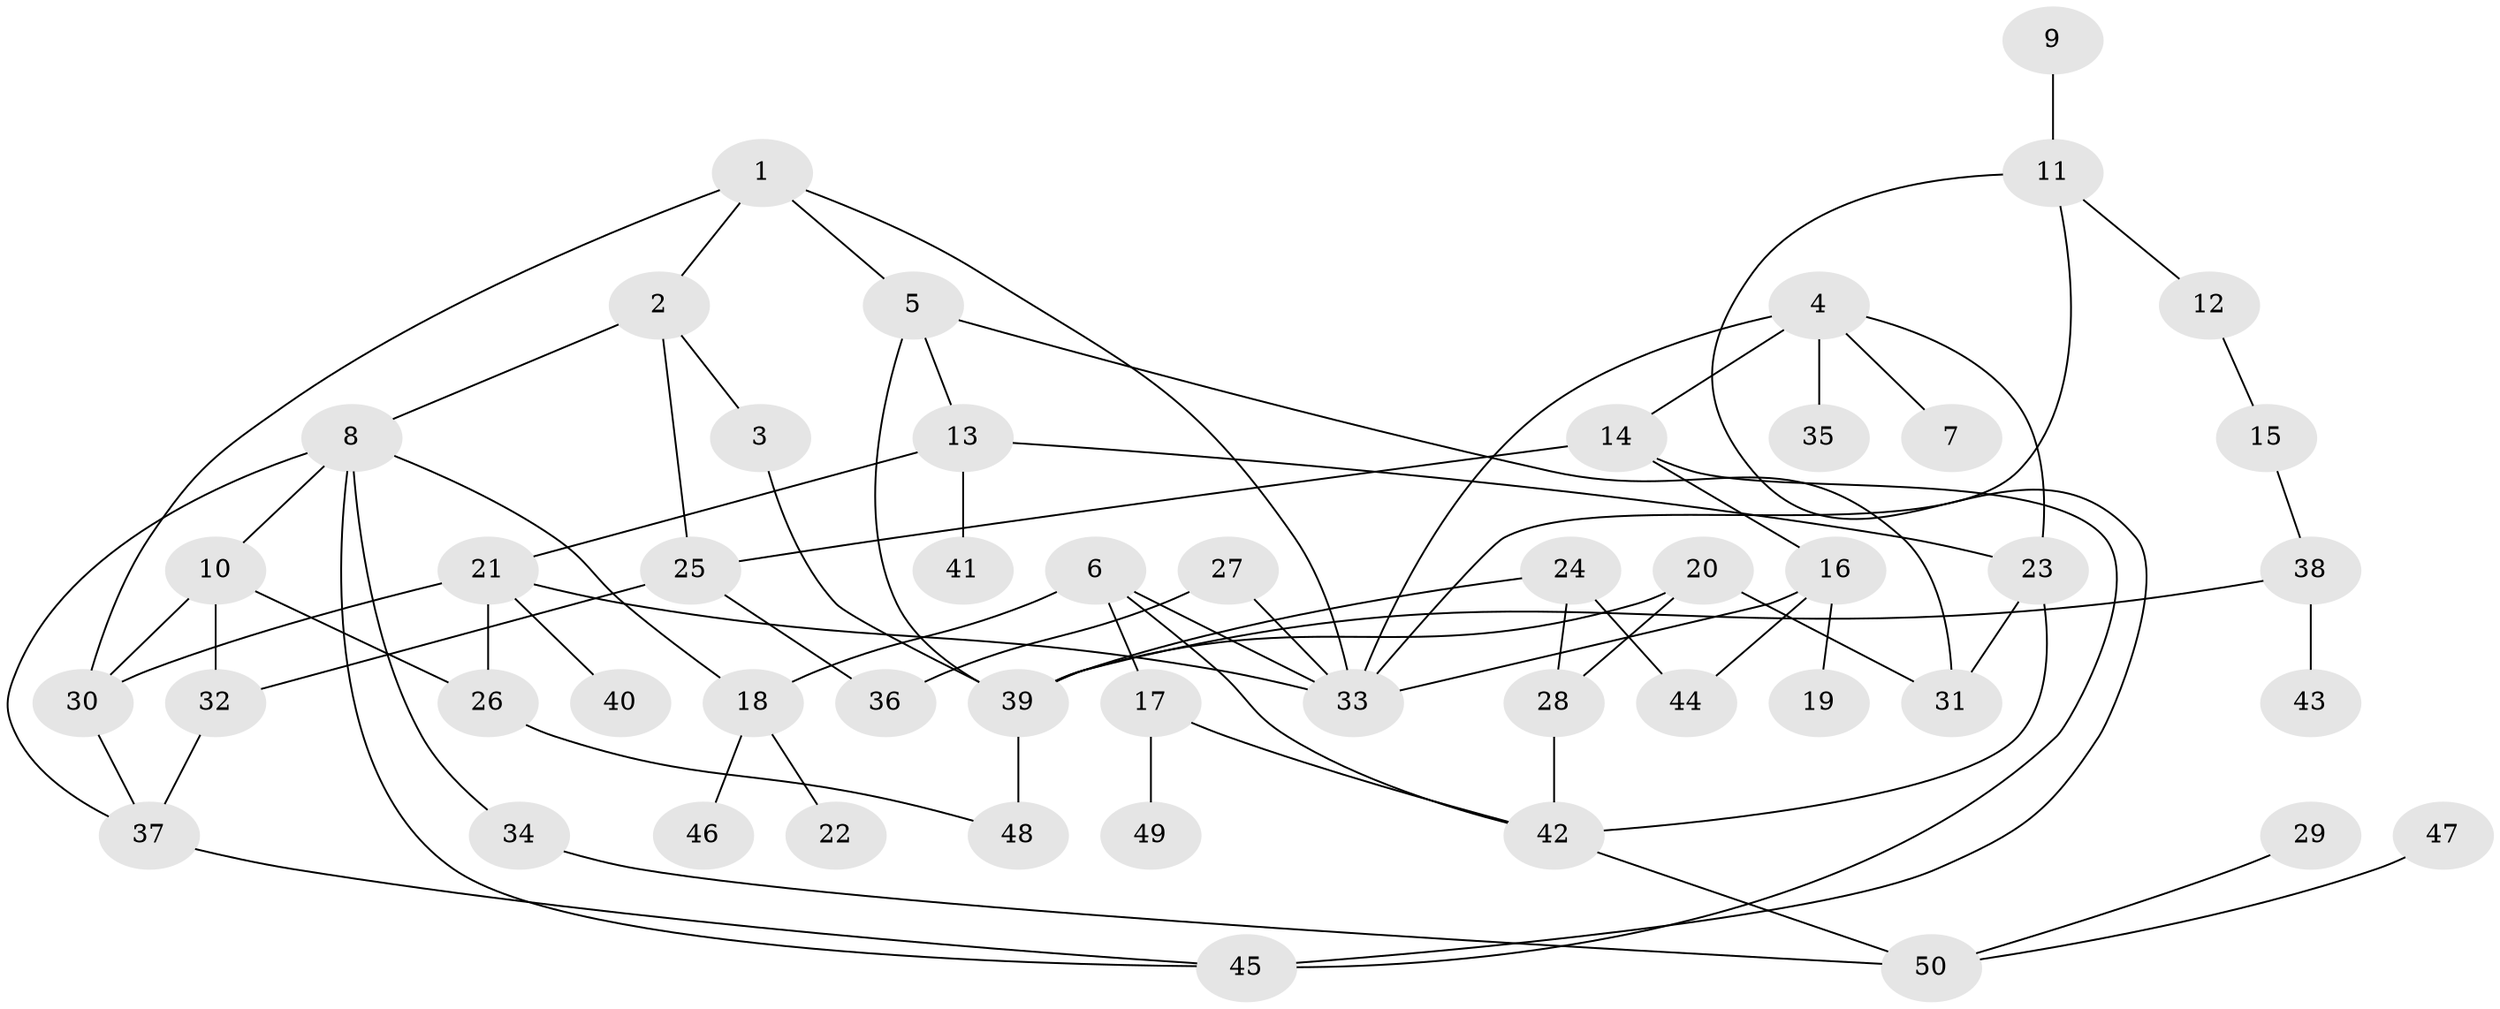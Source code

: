 // original degree distribution, {4: 0.17142857142857143, 5: 0.07142857142857142, 2: 0.2714285714285714, 3: 0.17142857142857143, 8: 0.014285714285714285, 1: 0.2571428571428571, 6: 0.02857142857142857, 7: 0.014285714285714285}
// Generated by graph-tools (version 1.1) at 2025/36/03/04/25 23:36:00]
// undirected, 50 vertices, 75 edges
graph export_dot {
  node [color=gray90,style=filled];
  1;
  2;
  3;
  4;
  5;
  6;
  7;
  8;
  9;
  10;
  11;
  12;
  13;
  14;
  15;
  16;
  17;
  18;
  19;
  20;
  21;
  22;
  23;
  24;
  25;
  26;
  27;
  28;
  29;
  30;
  31;
  32;
  33;
  34;
  35;
  36;
  37;
  38;
  39;
  40;
  41;
  42;
  43;
  44;
  45;
  46;
  47;
  48;
  49;
  50;
  1 -- 2 [weight=1.0];
  1 -- 5 [weight=1.0];
  1 -- 30 [weight=1.0];
  1 -- 33 [weight=1.0];
  2 -- 3 [weight=1.0];
  2 -- 8 [weight=1.0];
  2 -- 25 [weight=2.0];
  3 -- 39 [weight=1.0];
  4 -- 7 [weight=1.0];
  4 -- 14 [weight=1.0];
  4 -- 23 [weight=1.0];
  4 -- 33 [weight=1.0];
  4 -- 35 [weight=1.0];
  5 -- 13 [weight=1.0];
  5 -- 31 [weight=1.0];
  5 -- 39 [weight=1.0];
  6 -- 17 [weight=1.0];
  6 -- 18 [weight=1.0];
  6 -- 33 [weight=1.0];
  6 -- 42 [weight=1.0];
  8 -- 10 [weight=1.0];
  8 -- 18 [weight=1.0];
  8 -- 34 [weight=1.0];
  8 -- 37 [weight=1.0];
  8 -- 45 [weight=1.0];
  9 -- 11 [weight=1.0];
  10 -- 26 [weight=1.0];
  10 -- 30 [weight=1.0];
  10 -- 32 [weight=1.0];
  11 -- 12 [weight=1.0];
  11 -- 33 [weight=1.0];
  11 -- 45 [weight=1.0];
  12 -- 15 [weight=1.0];
  13 -- 21 [weight=1.0];
  13 -- 23 [weight=1.0];
  13 -- 41 [weight=1.0];
  14 -- 16 [weight=1.0];
  14 -- 25 [weight=1.0];
  14 -- 45 [weight=1.0];
  15 -- 38 [weight=1.0];
  16 -- 19 [weight=1.0];
  16 -- 33 [weight=1.0];
  16 -- 44 [weight=1.0];
  17 -- 42 [weight=1.0];
  17 -- 49 [weight=1.0];
  18 -- 22 [weight=1.0];
  18 -- 46 [weight=1.0];
  20 -- 28 [weight=1.0];
  20 -- 31 [weight=1.0];
  20 -- 39 [weight=1.0];
  21 -- 26 [weight=1.0];
  21 -- 30 [weight=1.0];
  21 -- 33 [weight=1.0];
  21 -- 40 [weight=1.0];
  23 -- 31 [weight=1.0];
  23 -- 42 [weight=1.0];
  24 -- 28 [weight=1.0];
  24 -- 39 [weight=1.0];
  24 -- 44 [weight=1.0];
  25 -- 32 [weight=1.0];
  25 -- 36 [weight=1.0];
  26 -- 48 [weight=1.0];
  27 -- 33 [weight=1.0];
  27 -- 36 [weight=1.0];
  28 -- 42 [weight=1.0];
  29 -- 50 [weight=1.0];
  30 -- 37 [weight=1.0];
  32 -- 37 [weight=1.0];
  34 -- 50 [weight=1.0];
  37 -- 45 [weight=1.0];
  38 -- 39 [weight=1.0];
  38 -- 43 [weight=1.0];
  39 -- 48 [weight=1.0];
  42 -- 50 [weight=1.0];
  47 -- 50 [weight=1.0];
}
